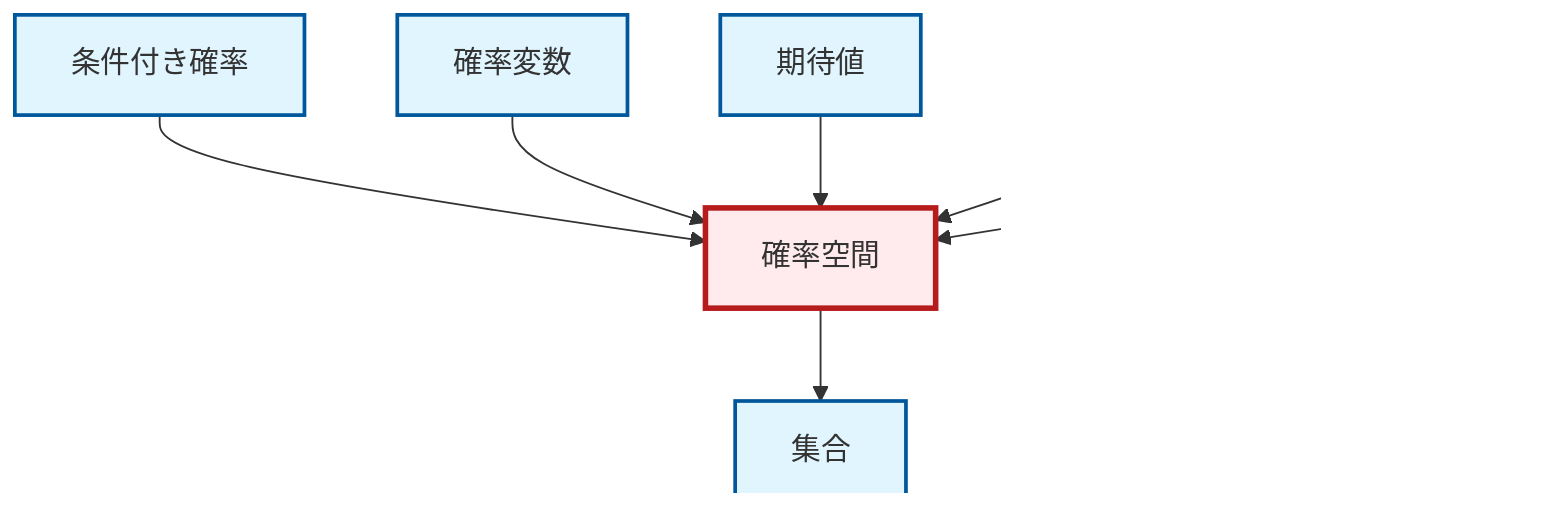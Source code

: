graph TD
    classDef definition fill:#e1f5fe,stroke:#01579b,stroke-width:2px
    classDef theorem fill:#f3e5f5,stroke:#4a148c,stroke-width:2px
    classDef axiom fill:#fff3e0,stroke:#e65100,stroke-width:2px
    classDef example fill:#e8f5e9,stroke:#1b5e20,stroke-width:2px
    classDef current fill:#ffebee,stroke:#b71c1c,stroke-width:3px
    def-probability-distribution["確率分布"]:::definition
    def-independence["独立性"]:::definition
    def-conditional-probability["条件付き確率"]:::definition
    def-expectation["期待値"]:::definition
    def-random-variable["確率変数"]:::definition
    def-set["集合"]:::definition
    def-probability-space["確率空間"]:::definition
    def-conditional-probability --> def-probability-space
    def-random-variable --> def-probability-space
    def-expectation --> def-probability-space
    def-independence --> def-probability-space
    def-probability-distribution --> def-probability-space
    def-probability-space --> def-set
    class def-probability-space current
